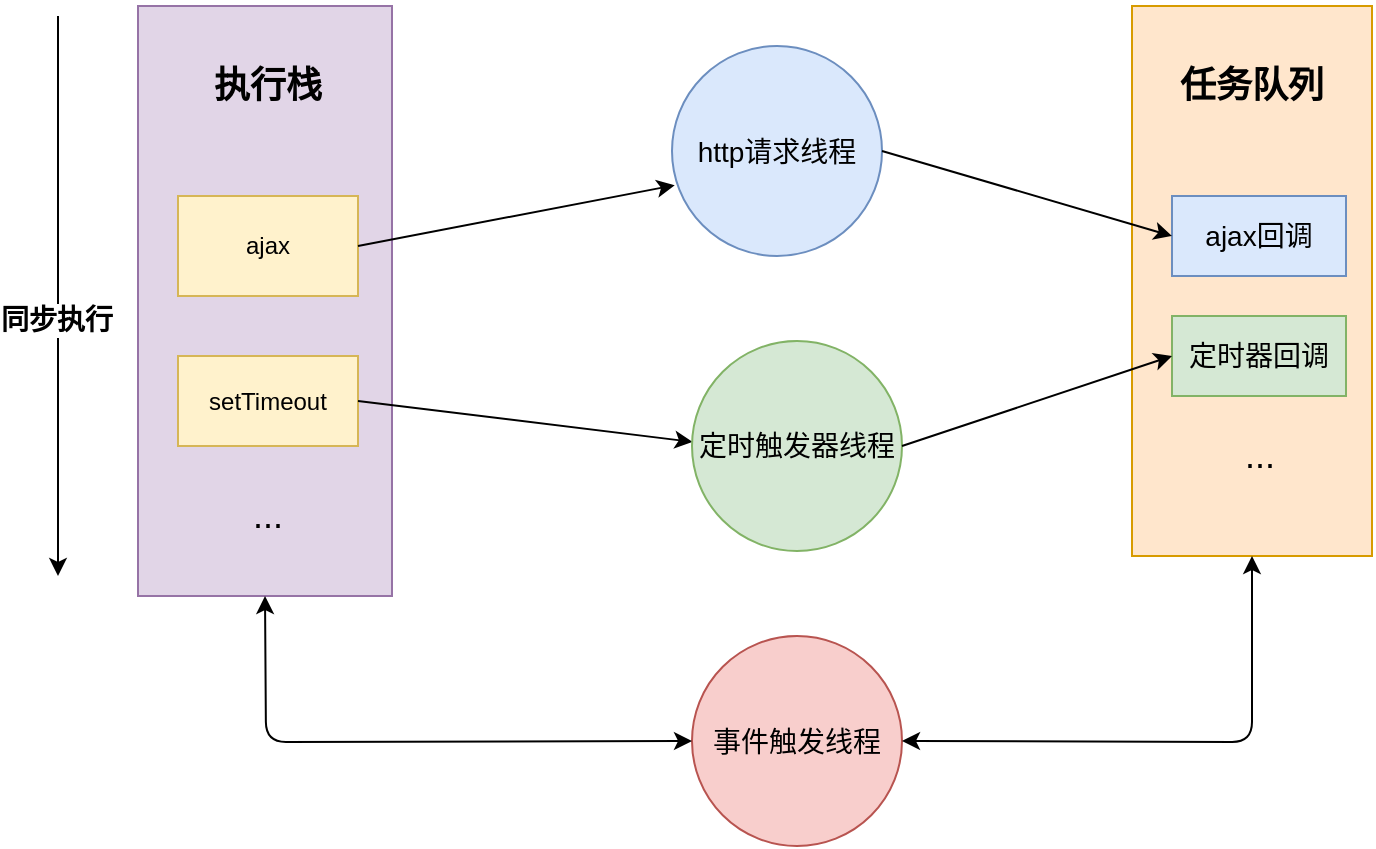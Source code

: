 <mxfile pages="1" version="11.2.1" type="device"><diagram id="DnlR_yob3x4fjvTZKB-g" name="第 1 页"><mxGraphModel dx="1352" dy="755" grid="1" gridSize="10" guides="1" tooltips="1" connect="1" arrows="1" fold="1" page="1" pageScale="1" pageWidth="827" pageHeight="1169" math="0" shadow="0"><root><mxCell id="0"/><mxCell id="1" parent="0"/><mxCell id="ZEd9XW1lwzDVHWGnnX-e-1" value="" style="rounded=0;whiteSpace=wrap;html=1;fillColor=#e1d5e7;strokeColor=#9673a6;" vertex="1" parent="1"><mxGeometry x="113" y="235" width="127" height="295" as="geometry"/></mxCell><mxCell id="ZEd9XW1lwzDVHWGnnX-e-2" value="setTimeout" style="rounded=0;whiteSpace=wrap;html=1;fillColor=#fff2cc;strokeColor=#d6b656;" vertex="1" parent="1"><mxGeometry x="133" y="410" width="90" height="45" as="geometry"/></mxCell><mxCell id="ZEd9XW1lwzDVHWGnnX-e-3" value="ajax" style="rounded=0;whiteSpace=wrap;html=1;fillColor=#fff2cc;strokeColor=#d6b656;" vertex="1" parent="1"><mxGeometry x="133" y="330" width="90" height="50" as="geometry"/></mxCell><mxCell id="ZEd9XW1lwzDVHWGnnX-e-5" value="" style="endArrow=classic;html=1;" edge="1" parent="1"><mxGeometry width="50" height="50" relative="1" as="geometry"><mxPoint x="73" y="240" as="sourcePoint"/><mxPoint x="73" y="520" as="targetPoint"/></mxGeometry></mxCell><mxCell id="ZEd9XW1lwzDVHWGnnX-e-6" value="同步执行" style="text;html=1;resizable=0;points=[];align=center;verticalAlign=middle;labelBackgroundColor=#ffffff;labelPosition=center;verticalLabelPosition=middle;fontStyle=1;fontSize=14;" vertex="1" connectable="0" parent="ZEd9XW1lwzDVHWGnnX-e-5"><mxGeometry x="0.086" y="-1" relative="1" as="geometry"><mxPoint as="offset"/></mxGeometry></mxCell><mxCell id="ZEd9XW1lwzDVHWGnnX-e-7" value="执行栈" style="text;html=1;strokeColor=none;fillColor=none;align=center;verticalAlign=middle;whiteSpace=wrap;rounded=0;fontSize=18;fontStyle=1" vertex="1" parent="1"><mxGeometry x="133" y="260" width="90" height="30" as="geometry"/></mxCell><mxCell id="ZEd9XW1lwzDVHWGnnX-e-8" value="http请求线程" style="ellipse;whiteSpace=wrap;html=1;aspect=fixed;fontSize=14;fillColor=#dae8fc;strokeColor=#6c8ebf;" vertex="1" parent="1"><mxGeometry x="380" y="255" width="105" height="105" as="geometry"/></mxCell><mxCell id="ZEd9XW1lwzDVHWGnnX-e-9" value="..." style="text;html=1;strokeColor=none;fillColor=none;align=center;verticalAlign=middle;whiteSpace=wrap;rounded=0;fontSize=18;" vertex="1" parent="1"><mxGeometry x="158" y="480" width="40" height="20" as="geometry"/></mxCell><mxCell id="ZEd9XW1lwzDVHWGnnX-e-10" value="" style="endArrow=classic;html=1;fontSize=18;exitX=1;exitY=0.5;exitDx=0;exitDy=0;entryX=0.013;entryY=0.663;entryDx=0;entryDy=0;entryPerimeter=0;" edge="1" parent="1" source="ZEd9XW1lwzDVHWGnnX-e-3" target="ZEd9XW1lwzDVHWGnnX-e-8"><mxGeometry width="50" height="50" relative="1" as="geometry"><mxPoint x="53" y="600" as="sourcePoint"/><mxPoint x="103" y="550" as="targetPoint"/></mxGeometry></mxCell><mxCell id="ZEd9XW1lwzDVHWGnnX-e-12" value="" style="endArrow=classic;html=1;fontSize=14;exitX=1;exitY=0.5;exitDx=0;exitDy=0;" edge="1" parent="1" source="ZEd9XW1lwzDVHWGnnX-e-2"><mxGeometry width="50" height="50" relative="1" as="geometry"><mxPoint x="50" y="600" as="sourcePoint"/><mxPoint x="390.359" y="452.96" as="targetPoint"/></mxGeometry></mxCell><mxCell id="ZEd9XW1lwzDVHWGnnX-e-13" value="定时触发器线程" style="ellipse;whiteSpace=wrap;html=1;aspect=fixed;fontSize=14;fillColor=#d5e8d4;strokeColor=#82b366;" vertex="1" parent="1"><mxGeometry x="390" y="402.5" width="105" height="105" as="geometry"/></mxCell><mxCell id="ZEd9XW1lwzDVHWGnnX-e-14" value="" style="rounded=0;whiteSpace=wrap;html=1;fontSize=14;fillColor=#ffe6cc;strokeColor=#d79b00;" vertex="1" parent="1"><mxGeometry x="610" y="235" width="120" height="275" as="geometry"/></mxCell><mxCell id="ZEd9XW1lwzDVHWGnnX-e-15" value="任务队列" style="text;html=1;strokeColor=none;fillColor=none;align=center;verticalAlign=middle;whiteSpace=wrap;rounded=0;fontSize=18;fontStyle=1" vertex="1" parent="1"><mxGeometry x="625" y="260" width="90" height="30" as="geometry"/></mxCell><mxCell id="ZEd9XW1lwzDVHWGnnX-e-16" value="ajax回调" style="rounded=0;whiteSpace=wrap;html=1;fontSize=14;fillColor=#dae8fc;strokeColor=#6c8ebf;" vertex="1" parent="1"><mxGeometry x="630" y="330" width="87" height="40" as="geometry"/></mxCell><mxCell id="ZEd9XW1lwzDVHWGnnX-e-17" value="定时器回调" style="rounded=0;whiteSpace=wrap;html=1;fontSize=14;fillColor=#d5e8d4;strokeColor=#82b366;" vertex="1" parent="1"><mxGeometry x="630" y="390" width="87" height="40" as="geometry"/></mxCell><mxCell id="ZEd9XW1lwzDVHWGnnX-e-18" value="..." style="text;html=1;strokeColor=none;fillColor=none;align=center;verticalAlign=middle;whiteSpace=wrap;rounded=0;fontSize=18;" vertex="1" parent="1"><mxGeometry x="653.5" y="450" width="40" height="20" as="geometry"/></mxCell><mxCell id="ZEd9XW1lwzDVHWGnnX-e-19" value="" style="endArrow=classic;html=1;fontSize=14;exitX=1;exitY=0.5;exitDx=0;exitDy=0;entryX=0;entryY=0.5;entryDx=0;entryDy=0;" edge="1" parent="1" source="ZEd9XW1lwzDVHWGnnX-e-8" target="ZEd9XW1lwzDVHWGnnX-e-16"><mxGeometry width="50" height="50" relative="1" as="geometry"><mxPoint x="50" y="600" as="sourcePoint"/><mxPoint x="100" y="550" as="targetPoint"/></mxGeometry></mxCell><mxCell id="ZEd9XW1lwzDVHWGnnX-e-20" value="" style="endArrow=classic;html=1;fontSize=14;exitX=1;exitY=0.5;exitDx=0;exitDy=0;entryX=0;entryY=0.5;entryDx=0;entryDy=0;" edge="1" parent="1" source="ZEd9XW1lwzDVHWGnnX-e-13" target="ZEd9XW1lwzDVHWGnnX-e-17"><mxGeometry width="50" height="50" relative="1" as="geometry"><mxPoint x="50" y="600" as="sourcePoint"/><mxPoint x="100" y="550" as="targetPoint"/></mxGeometry></mxCell><mxCell id="ZEd9XW1lwzDVHWGnnX-e-23" value="事件触发线程" style="ellipse;whiteSpace=wrap;html=1;aspect=fixed;fontSize=14;fillColor=#f8cecc;strokeColor=#b85450;" vertex="1" parent="1"><mxGeometry x="390" y="550" width="105" height="105" as="geometry"/></mxCell><mxCell id="ZEd9XW1lwzDVHWGnnX-e-24" value="" style="endArrow=classic;startArrow=classic;html=1;fontSize=14;entryX=0.5;entryY=1;entryDx=0;entryDy=0;exitX=0;exitY=0.5;exitDx=0;exitDy=0;" edge="1" parent="1" source="ZEd9XW1lwzDVHWGnnX-e-23" target="ZEd9XW1lwzDVHWGnnX-e-1"><mxGeometry width="50" height="50" relative="1" as="geometry"><mxPoint x="50" y="730" as="sourcePoint"/><mxPoint x="100" y="680" as="targetPoint"/><Array as="points"><mxPoint x="177" y="603"/></Array></mxGeometry></mxCell><mxCell id="ZEd9XW1lwzDVHWGnnX-e-25" value="" style="endArrow=classic;startArrow=classic;html=1;fontSize=14;exitX=1;exitY=0.5;exitDx=0;exitDy=0;entryX=0.5;entryY=1;entryDx=0;entryDy=0;" edge="1" parent="1" source="ZEd9XW1lwzDVHWGnnX-e-23" target="ZEd9XW1lwzDVHWGnnX-e-14"><mxGeometry width="50" height="50" relative="1" as="geometry"><mxPoint x="50" y="730" as="sourcePoint"/><mxPoint x="100" y="680" as="targetPoint"/><Array as="points"><mxPoint x="670" y="603"/></Array></mxGeometry></mxCell></root></mxGraphModel></diagram></mxfile>